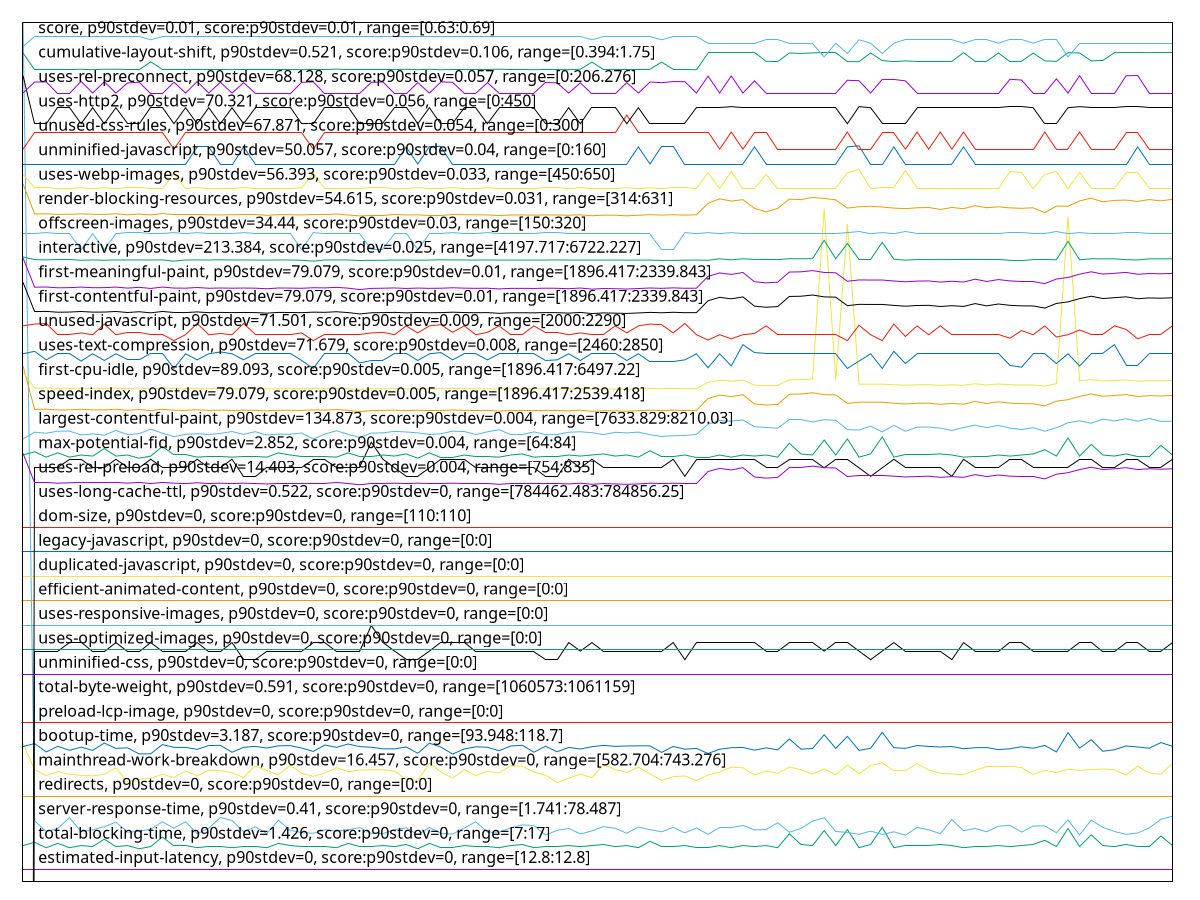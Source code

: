 reset

$estimatedInputLatencyP90Stdev0ScoreP90Stdev0Range128128 <<EOF
0 0.5000000000001847
1 0.5000000000001847
2 0.5000000000001847
3 0.5000000000001847
4 0.5000000000001847
5 0.5000000000001847
6 0.5000000000001847
7 0.5000000000001847
8 0.5000000000001847
9 0.5000000000001847
10 0.5000000000001847
11 0.5000000000001847
12 0.5000000000001847
13 0.5000000000001847
14 0.5000000000001847
15 0.5000000000001847
16 0.5000000000001847
17 0.5000000000001847
18 0.5000000000001847
19 0.5000000000001847
20 0.5000000000001847
21 0.5000000000001847
22 0.5000000000001847
23 0.5000000000001847
24 0.5000000000001847
25 0.5000000000001847
26 0.5000000000001847
27 0.5000000000001847
28 0.5000000000001847
29 0.5000000000001847
30 0.5000000000001847
31 0.5000000000001847
32 0.5000000000001847
33 0.5000000000001847
34 0.5000000000001847
35 0.5000000000001847
36 0.5000000000001847
37 0.5000000000001847
38 0.5000000000001847
39 0.5000000000001847
40 0.5000000000001847
41 0.5000000000001847
42 0.5000000000001847
43 0.5000000000001847
44 0.5000000000001847
45 0.5000000000001847
46 0.5000000000001847
47 0.5000000000001847
48 0.5000000000001847
49 0.5000000000001847
50 0.5000000000001847
51 0.5000000000001847
52 0.5000000000001847
53 0.5000000000001847
54 0.5000000000001847
55 0.5000000000001847
56 0.5000000000001847
57 0.5000000000001847
58 0.5000000000001847
59 0.5000000000001847
60 0.5000000000001847
61 0.5000000000001847
62 0.5000000000001847
63 0.5000000000001847
64 0.5000000000001847
65 0.5000000000001847
66 0.5000000000001847
67 0.5000000000001847
68 0.5000000000001847
69 0.5000000000001847
70 0.5000000000001847
71 0.5000000000001847
72 0.5000000000001847
73 0.5000000000001847
74 0.5000000000001847
75 0.5000000000001847
76 0.5000000000001847
77 0.5000000000001847
78 0.5000000000001847
79 0.5000000000001847
80 0.5000000000001847
81 0.5000000000001847
82 0.5000000000001847
83 0.5000000000001847
84 0.5000000000001847
85 0.5000000000001847
86 0.5000000000001847
87 0.5000000000001847
88 0.5000000000001847
89 0.5000000000001847
90 0.5000000000001847
91 0.5000000000001847
92 0.5000000000001847
93 0.5000000000001847
94 0.5000000000001847
95 0.5000000000001847
96 0.5000000000001847
97 0.5000000000001847
98 0.5000000000001847
99 0.5000000000001847
EOF

$totalBlockingTimeP90Stdev1426ScoreP90Stdev0Range717 <<EOF
0 1.472875
1 1.604125
2 1.385375
3 1.560375
4 1.385375
5 1.472875
6 1.429125
7 1.735375
8 1.429125
9 1.472875
10 1.341625
11 1.429125
12 1.822875
13 1.472875
14 1.472875
15 1.385375
16 1.429125
17 1.429125
18 1.385375
19 1.429125
20 1.429125
21 1.385375
22 1.560375
23 1.472875
24 1.429125
25 1.429125
26 1.429125
27 1.385375
28 1.560375
29 1.429125
30 1.429125
31 1.472875
32 1.429125
33 1.516625
34 1.341625
35 1.560375
36 1.385375
37 1.385375
38 1.472875
39 1.429125
40 1.429125
41 1.385375
42 1.472875
43 1.516625
44 1.385375
45 1.429125
46 1.429125
47 1.472875
48 1.429125
49 1.472875
50 1.516625
51 1.429125
52 1.472875
53 1.385375
54 1.647875
55 1.429125
56 1.429125
57 1.472875
58 1.385375
59 1.385375
60 1.472875
61 1.385375
62 1.472875
63 1.429125
64 1.472875
65 1.385375
66 1.954125
67 1.516625
68 1.472875
69 2.085375
70 1.472875
71 2.129125
72 1.385375
73 1.516625
74 2.2166249999999996
75 1.385375
76 1.472875
77 1.472875
78 1.472875
79 1.516625
80 1.472875
81 1.385375
82 1.429125
83 1.429125
84 1.472875
85 1.429125
86 1.472875
87 1.516625
88 1.691625
89 1.429125
90 2.172875
91 1.429125
92 1.910375
93 1.472875
94 1.429125
95 1.516625
96 1.429125
97 1.429125
98 1.866625
99 1.472875
EOF

$serverResponseTimeP90Stdev041ScoreP90Stdev0Range174178487 <<EOF
0 35.44782823235479
1 2.4857420362273572
2 2.0437058088694564
3 2.170938788257339
4 2.6151611492816986
5 2.0432685821361645
6 2.117597126795752
7 2.2426439725171763
8 2.4332748282323546
9 2.019658338538413
10 2.052887570268582
11 2.1455796377264207
12 2.4442054965646465
13 2.1823066833229223
14 2.4459544034978133
15 1.9615071830106179
16 2.1796833229231725
17 2.6212823235477822
18 2.5027938788257336
19 2.0358357276702055
20 2.24614178638351
21 1.96719113054341
22 2.510663960024984
23 2.0974846970643344
24 2.006104309806371
25 1.975498438475952
26 2.1228438475952527
27 2.058134291068082
28 2.1189088069956274
29 2.207665833853841
30 1.974186758276077
31 1.9623816364772013
32 2.125029981261711
33 2.201544659587757
34 1.9151611492816984
35 2.2168475952529665
36 1.9658794503435346
37 1.9448925671455337
38 2.1888650843222983
39 2.4472660836976887
40 2.0222816989381633
41 2.02665396627108
42 2.19192567145534
43 2.3182841973766393
44 2.293362273579013
45 1.9020443472829478
46 2.093112429731417
47 2.1753110555902557
48 1.9483903810118672
49 2.073874453466583
50 2.247453466583385
51 2.177497189256714
52 1.9794334790755774
53 2.231276077451592
54 2.126778888194878
55 2.0362729544034974
56 2.217284821986258
57 1.9916758276077449
58 2.1945490318550904
59 1.9309013116801996
60 2.216410368519675
61 2.2046052467207993
62 2.297297314178638
63 2.1140993129294188
64 2.126341661461586
65 2.4092273579013113
66 2.015723297938788
67 2.176622735790131
68 2.4713135540287317
69 2.6134122423485318
70 2.048078076202373
71 2.0130999375390375
72 1.9326502186133663
73 2.065129918800749
74 1.9313385384134913
75 2.0375846346033724
76 1.8924253591505305
77 2.2181592754528414
78 2.1167226733291686
79 1.9571349156777011
80 2.539083697688944
81 2.0782467207995
82 2.1731249219237974
83 2.037147407870081
84 2.263193628981886
85 2.3042929419113047
86 2.0244678326046217
87 2.2736870705808867
88 2.278933791380387
89 1.9991086820737034
90 2.523343535290443
91 1.9042304809494062
92 2.516347907557776
93 2.21772204871955
94 2.04982698313554
95 1.928715178013741
96 1.987303560274828
97 2.1958607120549654
98 2.5508888194878194
99 2.674186758276077
EOF

$redirectsP90Stdev0ScoreP90Stdev0Range00 <<EOF
0 3.5
1 3.5
2 3.5
3 3.5
4 3.5
5 3.5
6 3.5
7 3.5
8 3.5
9 3.5
10 3.5
11 3.5
12 3.5
13 3.5
14 3.5
15 3.5
16 3.5
17 3.5
18 3.5
19 3.5
20 3.5
21 3.5
22 3.5
23 3.5
24 3.5
25 3.5
26 3.5
27 3.5
28 3.5
29 3.5
30 3.5
31 3.5
32 3.5
33 3.5
34 3.5
35 3.5
36 3.5
37 3.5
38 3.5
39 3.5
40 3.5
41 3.5
42 3.5
43 3.5
44 3.5
45 3.5
46 3.5
47 3.5
48 3.5
49 3.5
50 3.5
51 3.5
52 3.5
53 3.5
54 3.5
55 3.5
56 3.5
57 3.5
58 3.5
59 3.5
60 3.5
61 3.5
62 3.5
63 3.5
64 3.5
65 3.5
66 3.5
67 3.5
68 3.5
69 3.5
70 3.5
71 3.5
72 3.5
73 3.5
74 3.5
75 3.5
76 3.5
77 3.5
78 3.5
79 3.5
80 3.5
81 3.5
82 3.5
83 3.5
84 3.5
85 3.5
86 3.5
87 3.5
88 3.5
89 3.5
90 3.5
91 3.5
92 3.5
93 3.5
94 3.5
95 3.5
96 3.5
97 3.5
98 3.5
99 3.5
EOF

$mainthreadWorkBreakdownP90Stdev16457ScoreP90Stdev0Range582704743276 <<EOF
0 5.657851202005248
1 4.583207246211687
2 4.339439444001365
3 4.499146633245981
4 4.384659906574
5 4.35084425202233
6 4.326678819642242
7 4.391837757776004
8 4.658774068588355
9 4.083190156089778
10 4.1804500398769475
11 4.2386305115643115
12 4.391399111313657
13 4.2598849265124725
14 4.529173977441039
15 4.322651247578898
16 4.560836276632111
17 4.5478363905662516
18 4.451174661045913
19 4.260044434316962
20 4.729994303292694
21 4.548235160077471
22 4.367791956249284
23 4.757230260909198
24 4.440647145949638
25 4.3056237894496965
26 4.447785120200525
27 4.663120656260677
28 4.496913523983133
29 4.566897573202689
30 4.576428164520905
31 4.576946564885493
32 4.522394895750256
33 4.193410048991677
34 4.138020963882874
35 4.844640537769164
36 4.477613079639966
37 4.238471003759821
38 4.576188902814174
39 4.342111199726557
40 4.516213968326307
41 4.44722684288481
42 4.737371539250311
43 4.719945311609886
44 4.485070069499828
45 4.356825794690666
46 4.0570707531047
47 4.227425088298962
48 4.407110630055826
49 4.250753104705475
50 4.78813489802894
51 4.5882317420530905
52 4.467484334054913
53 4.681184915119063
54 4.406392844935626
55 4.150382818730771
56 4.294577873988832
57 4.32396718696593
58 4.141968782043976
59 4.364322661501648
60 4.4839136379172775
61 4.684454825111083
62 4.658215791272642
63 4.3587797652956555
64 4.5258243135467655
65 4.430717785120195
66 4.692549846188904
67 4.575670502449581
68 4.398776347271276
69 4.619056625270591
70 4.364203030648282
71 4.7769693517147065
72 4.417079867836384
73 4.753760966161558
74 4.856962515665948
75 4.5495909764156295
76 4.543848695454026
77 4.83176028255668
78 4.571164406972772
79 4.4350244958413985
80 4.40982226273214
81 4.375966731229349
82 4.546799589837072
83 4.712528198701146
84 4.704831947134553
85 4.721779651361509
86 4.666270935399333
87 4.386494246325615
88 4.55537313432836
89 4.464254301014011
90 4.601550643727919
91 4.552182978238579
92 4.586118263643608
93 4.608728494929924
94 4.582170445482508
95 4.351681667995894
96 4.72473054574456
97 4.449699213854389
98 4.388886863392954
99 4.841968782043975
EOF

$bootupTimeP90Stdev3187ScoreP90Stdev0Range939481187 <<EOF
0 5.526755139802631
1 5.651385074013156
2 5.3078612253289466
3 5.53697306743421
4 5.374637541118419
5 5.504592310855262
6 5.373054481907894
7 5.671389185855263
8 5.4524952713815775
9 5.477104646381578
10 5.227413034539472
11 5.230291324013157
12 5.6096498766447365
13 5.496964843749998
14 5.492215666118421
15 5.414789679276316
16 5.568922080592104
17 5.57899609375
18 5.294765008223685
19 5.4963891858552625
20 5.535821751644736
21 5.468181949013157
22 5.558416324013156
23 5.567914679276315
24 5.466742804276315
25 5.328872738486842
26 5.592092310855264
27 5.495813527960525
28 5.633971422697368
29 5.525603824013157
30 5.500130962171052
31 5.436232935855262
32 5.433930304276315
33 5.512075863486842
34 5.251878495065789
35 5.66721566611842
36 5.507470600328946
37 5.221368626644736
38 5.429468955592106
39 5.519271587171052
40 5.4984039884868405
41 5.357511718749999
42 5.550213199013157
43 5.580579152960526
44 5.296779810855263
45 5.540858758223683
46 5.31548869243421
47 5.4925034950657885
48 5.42630283717105
49 5.52330119243421
50 5.575829975328947
51 5.5363974095394735
52 5.5520840871710515
53 5.557265008223683
54 5.556545435855262
55 5.289296258223683
56 5.532367804276316
57 5.4211219161184205
58 5.451775699013157
59 5.244970600328948
60 5.418099712171053
61 5.480846422697368
62 5.492503495065789
63 5.3801062911184205
64 5.474802014802631
65 5.392770764802631
66 5.841064350328947
67 5.424575863486842
68 5.44846566611842
69 6.015488692434211
70 5.45191961348684
71 5.944970600328947
72 5.3713275082236835
73 5.458251850328947
74 6.111911389802631
75 5.480126850328947
76 5.455949218749999
77 5.570217310855263
78 5.534814350328947
79 5.5110684621710515
80 5.52977734375
81 5.438103824013156
82 5.481134251644736
83 5.486603001644735
84 5.404140008223684
85 5.438679481907894
86 5.5198472450657885
87 5.45940316611842
88 5.57726912006579
89 5.306565995065789
90 6.099534745065789
91 5.463001027960527
92 5.810266652960526
93 5.333621916118421
94 5.400398231907893
95 5.552228001644736
96 5.510492804276316
97 5.460122738486842
98 5.692112870065788
99 5.538700041118421
EOF

$preloadLcpImageP90Stdev0ScoreP90Stdev0Range00 <<EOF
0 6.5
1 6.5
2 6.5
3 6.5
4 6.5
5 6.5
6 6.5
7 6.5
8 6.5
9 6.5
10 6.5
11 6.5
12 6.5
13 6.5
14 6.5
15 6.5
16 6.5
17 6.5
18 6.5
19 6.5
20 6.5
21 6.5
22 6.5
23 6.5
24 6.5
25 6.5
26 6.5
27 6.5
28 6.5
29 6.5
30 6.5
31 6.5
32 6.5
33 6.5
34 6.5
35 6.5
36 6.5
37 6.5
38 6.5
39 6.5
40 6.5
41 6.5
42 6.5
43 6.5
44 6.5
45 6.5
46 6.5
47 6.5
48 6.5
49 6.5
50 6.5
51 6.5
52 6.5
53 6.5
54 6.5
55 6.5
56 6.5
57 6.5
58 6.5
59 6.5
60 6.5
61 6.5
62 6.5
63 6.5
64 6.5
65 6.5
66 6.5
67 6.5
68 6.5
69 6.5
70 6.5
71 6.5
72 6.5
73 6.5
74 6.5
75 6.5
76 6.5
77 6.5
78 6.5
79 6.5
80 6.5
81 6.5
82 6.5
83 6.5
84 6.5
85 6.5
86 6.5
87 6.5
88 6.5
89 6.5
90 6.5
91 6.5
92 6.5
93 6.5
94 6.5
95 6.5
96 6.5
97 6.5
98 6.5
99 6.5
EOF

$totalByteWeightP90Stdev0591ScoreP90Stdev0Range10605731061159 <<EOF
0 -194.61099999997532
1 9.439000000013039
2 9.439000000013039
3 9.439000000013039
4 9.788999999989755
5 9.788999999989755
6 9.439000000013039
7 9.439000000013039
8 9.788999999989755
9 9.439000000013039
10 9.439000000013039
11 9.788999999989755
12 9.439000000013039
13 9.439000000013039
14 9.439000000013039
15 9.788999999989755
16 9.439000000013039
17 9.439000000013039
18 9.788999999989755
19 9.089000000036322
20 9.089000000036322
21 9.439000000013039
22 9.439000000013039
23 9.439000000013039
24 9.439000000013039
25 9.788999999989755
26 9.788999999989755
27 9.439000000013039
28 9.439000000013039
29 9.439000000013039
30 10.489000000001397
31 9.788999999989755
32 9.439000000013039
33 9.089000000036322
34 9.089000000036322
35 9.439000000013039
36 9.788999999989755
37 9.788999999989755
38 9.788999999989755
39 9.439000000013039
40 9.439000000013039
41 9.439000000013039
42 9.439000000013039
43 9.439000000013039
44 9.439000000013039
45 9.089000000036322
46 9.089000000036322
47 9.788999999989755
48 9.439000000013039
49 9.788999999989755
50 9.439000000013039
51 9.439000000013039
52 9.439000000013039
53 9.439000000013039
54 9.439000000013039
55 9.439000000013039
56 9.788999999989755
57 9.089000000036322
58 9.788999999989755
59 9.788999999989755
60 9.788999999989755
61 9.788999999989755
62 9.788999999989755
63 9.788999999989755
64 9.439000000013039
65 9.439000000013039
66 9.788999999989755
67 9.788999999989755
68 9.788999999989755
69 9.439000000013039
70 9.788999999989755
71 9.788999999989755
72 9.439000000013039
73 9.089000000036322
74 9.439000000013039
75 9.788999999989755
76 9.439000000013039
77 9.439000000013039
78 9.439000000013039
79 9.439000000013039
80 9.089000000036322
81 9.788999999989755
82 9.439000000013039
83 9.439000000013039
84 9.439000000013039
85 9.788999999989755
86 9.788999999989755
87 9.439000000013039
88 9.439000000013039
89 9.439000000013039
90 9.439000000013039
91 9.788999999989755
92 9.788999999989755
93 9.439000000013039
94 9.439000000013039
95 9.788999999989755
96 9.788999999989755
97 9.439000000013039
98 9.439000000013039
99 9.788999999989755
EOF

$unminifiedCssP90Stdev0ScoreP90Stdev0Range00 <<EOF
0 8.5
1 8.5
2 8.5
3 8.5
4 8.5
5 8.5
6 8.5
7 8.5
8 8.5
9 8.5
10 8.5
11 8.5
12 8.5
13 8.5
14 8.5
15 8.5
16 8.5
17 8.5
18 8.5
19 8.5
20 8.5
21 8.5
22 8.5
23 8.5
24 8.5
25 8.5
26 8.5
27 8.5
28 8.5
29 8.5
30 8.5
31 8.5
32 8.5
33 8.5
34 8.5
35 8.5
36 8.5
37 8.5
38 8.5
39 8.5
40 8.5
41 8.5
42 8.5
43 8.5
44 8.5
45 8.5
46 8.5
47 8.5
48 8.5
49 8.5
50 8.5
51 8.5
52 8.5
53 8.5
54 8.5
55 8.5
56 8.5
57 8.5
58 8.5
59 8.5
60 8.5
61 8.5
62 8.5
63 8.5
64 8.5
65 8.5
66 8.5
67 8.5
68 8.5
69 8.5
70 8.5
71 8.5
72 8.5
73 8.5
74 8.5
75 8.5
76 8.5
77 8.5
78 8.5
79 8.5
80 8.5
81 8.5
82 8.5
83 8.5
84 8.5
85 8.5
86 8.5
87 8.5
88 8.5
89 8.5
90 8.5
91 8.5
92 8.5
93 8.5
94 8.5
95 8.5
96 8.5
97 8.5
98 8.5
99 8.5
EOF

$usesOptimizedImagesP90Stdev0ScoreP90Stdev0Range00 <<EOF
0 9.5
1 9.5
2 9.5
3 9.5
4 9.5
5 9.5
6 9.5
7 9.5
8 9.5
9 9.5
10 9.5
11 9.5
12 9.5
13 9.5
14 9.5
15 9.5
16 9.5
17 9.5
18 9.5
19 9.5
20 9.5
21 9.5
22 9.5
23 9.5
24 9.5
25 9.5
26 9.5
27 9.5
28 9.5
29 9.5
30 9.5
31 9.5
32 9.5
33 9.5
34 9.5
35 9.5
36 9.5
37 9.5
38 9.5
39 9.5
40 9.5
41 9.5
42 9.5
43 9.5
44 9.5
45 9.5
46 9.5
47 9.5
48 9.5
49 9.5
50 9.5
51 9.5
52 9.5
53 9.5
54 9.5
55 9.5
56 9.5
57 9.5
58 9.5
59 9.5
60 9.5
61 9.5
62 9.5
63 9.5
64 9.5
65 9.5
66 9.5
67 9.5
68 9.5
69 9.5
70 9.5
71 9.5
72 9.5
73 9.5
74 9.5
75 9.5
76 9.5
77 9.5
78 9.5
79 9.5
80 9.5
81 9.5
82 9.5
83 9.5
84 9.5
85 9.5
86 9.5
87 9.5
88 9.5
89 9.5
90 9.5
91 9.5
92 9.5
93 9.5
94 9.5
95 9.5
96 9.5
97 9.5
98 9.5
99 9.5
EOF

$usesResponsiveImagesP90Stdev0ScoreP90Stdev0Range00 <<EOF
0 10.5
1 10.5
2 10.5
3 10.5
4 10.5
5 10.5
6 10.5
7 10.5
8 10.5
9 10.5
10 10.5
11 10.5
12 10.5
13 10.5
14 10.5
15 10.5
16 10.5
17 10.5
18 10.5
19 10.5
20 10.5
21 10.5
22 10.5
23 10.5
24 10.5
25 10.5
26 10.5
27 10.5
28 10.5
29 10.5
30 10.5
31 10.5
32 10.5
33 10.5
34 10.5
35 10.5
36 10.5
37 10.5
38 10.5
39 10.5
40 10.5
41 10.5
42 10.5
43 10.5
44 10.5
45 10.5
46 10.5
47 10.5
48 10.5
49 10.5
50 10.5
51 10.5
52 10.5
53 10.5
54 10.5
55 10.5
56 10.5
57 10.5
58 10.5
59 10.5
60 10.5
61 10.5
62 10.5
63 10.5
64 10.5
65 10.5
66 10.5
67 10.5
68 10.5
69 10.5
70 10.5
71 10.5
72 10.5
73 10.5
74 10.5
75 10.5
76 10.5
77 10.5
78 10.5
79 10.5
80 10.5
81 10.5
82 10.5
83 10.5
84 10.5
85 10.5
86 10.5
87 10.5
88 10.5
89 10.5
90 10.5
91 10.5
92 10.5
93 10.5
94 10.5
95 10.5
96 10.5
97 10.5
98 10.5
99 10.5
EOF

$efficientAnimatedContentP90Stdev0ScoreP90Stdev0Range00 <<EOF
0 11.5
1 11.5
2 11.5
3 11.5
4 11.5
5 11.5
6 11.5
7 11.5
8 11.5
9 11.5
10 11.5
11 11.5
12 11.5
13 11.5
14 11.5
15 11.5
16 11.5
17 11.5
18 11.5
19 11.5
20 11.5
21 11.5
22 11.5
23 11.5
24 11.5
25 11.5
26 11.5
27 11.5
28 11.5
29 11.5
30 11.5
31 11.5
32 11.5
33 11.5
34 11.5
35 11.5
36 11.5
37 11.5
38 11.5
39 11.5
40 11.5
41 11.5
42 11.5
43 11.5
44 11.5
45 11.5
46 11.5
47 11.5
48 11.5
49 11.5
50 11.5
51 11.5
52 11.5
53 11.5
54 11.5
55 11.5
56 11.5
57 11.5
58 11.5
59 11.5
60 11.5
61 11.5
62 11.5
63 11.5
64 11.5
65 11.5
66 11.5
67 11.5
68 11.5
69 11.5
70 11.5
71 11.5
72 11.5
73 11.5
74 11.5
75 11.5
76 11.5
77 11.5
78 11.5
79 11.5
80 11.5
81 11.5
82 11.5
83 11.5
84 11.5
85 11.5
86 11.5
87 11.5
88 11.5
89 11.5
90 11.5
91 11.5
92 11.5
93 11.5
94 11.5
95 11.5
96 11.5
97 11.5
98 11.5
99 11.5
EOF

$duplicatedJavascriptP90Stdev0ScoreP90Stdev0Range00 <<EOF
0 12.5
1 12.5
2 12.5
3 12.5
4 12.5
5 12.5
6 12.5
7 12.5
8 12.5
9 12.5
10 12.5
11 12.5
12 12.5
13 12.5
14 12.5
15 12.5
16 12.5
17 12.5
18 12.5
19 12.5
20 12.5
21 12.5
22 12.5
23 12.5
24 12.5
25 12.5
26 12.5
27 12.5
28 12.5
29 12.5
30 12.5
31 12.5
32 12.5
33 12.5
34 12.5
35 12.5
36 12.5
37 12.5
38 12.5
39 12.5
40 12.5
41 12.5
42 12.5
43 12.5
44 12.5
45 12.5
46 12.5
47 12.5
48 12.5
49 12.5
50 12.5
51 12.5
52 12.5
53 12.5
54 12.5
55 12.5
56 12.5
57 12.5
58 12.5
59 12.5
60 12.5
61 12.5
62 12.5
63 12.5
64 12.5
65 12.5
66 12.5
67 12.5
68 12.5
69 12.5
70 12.5
71 12.5
72 12.5
73 12.5
74 12.5
75 12.5
76 12.5
77 12.5
78 12.5
79 12.5
80 12.5
81 12.5
82 12.5
83 12.5
84 12.5
85 12.5
86 12.5
87 12.5
88 12.5
89 12.5
90 12.5
91 12.5
92 12.5
93 12.5
94 12.5
95 12.5
96 12.5
97 12.5
98 12.5
99 12.5
EOF

$legacyJavascriptP90Stdev0ScoreP90Stdev0Range00 <<EOF
0 13.5
1 13.5
2 13.5
3 13.5
4 13.5
5 13.5
6 13.5
7 13.5
8 13.5
9 13.5
10 13.5
11 13.5
12 13.5
13 13.5
14 13.5
15 13.5
16 13.5
17 13.5
18 13.5
19 13.5
20 13.5
21 13.5
22 13.5
23 13.5
24 13.5
25 13.5
26 13.5
27 13.5
28 13.5
29 13.5
30 13.5
31 13.5
32 13.5
33 13.5
34 13.5
35 13.5
36 13.5
37 13.5
38 13.5
39 13.5
40 13.5
41 13.5
42 13.5
43 13.5
44 13.5
45 13.5
46 13.5
47 13.5
48 13.5
49 13.5
50 13.5
51 13.5
52 13.5
53 13.5
54 13.5
55 13.5
56 13.5
57 13.5
58 13.5
59 13.5
60 13.5
61 13.5
62 13.5
63 13.5
64 13.5
65 13.5
66 13.5
67 13.5
68 13.5
69 13.5
70 13.5
71 13.5
72 13.5
73 13.5
74 13.5
75 13.5
76 13.5
77 13.5
78 13.5
79 13.5
80 13.5
81 13.5
82 13.5
83 13.5
84 13.5
85 13.5
86 13.5
87 13.5
88 13.5
89 13.5
90 13.5
91 13.5
92 13.5
93 13.5
94 13.5
95 13.5
96 13.5
97 13.5
98 13.5
99 13.5
EOF

$domSizeP90Stdev0ScoreP90Stdev0Range110110 <<EOF
0 14.5
1 14.5
2 14.5
3 14.5
4 14.5
5 14.5
6 14.5
7 14.5
8 14.5
9 14.5
10 14.5
11 14.5
12 14.5
13 14.5
14 14.5
15 14.5
16 14.5
17 14.5
18 14.5
19 14.5
20 14.5
21 14.5
22 14.5
23 14.5
24 14.5
25 14.5
26 14.5
27 14.5
28 14.5
29 14.5
30 14.5
31 14.5
32 14.5
33 14.5
34 14.5
35 14.5
36 14.5
37 14.5
38 14.5
39 14.5
40 14.5
41 14.5
42 14.5
43 14.5
44 14.5
45 14.5
46 14.5
47 14.5
48 14.5
49 14.5
50 14.5
51 14.5
52 14.5
53 14.5
54 14.5
55 14.5
56 14.5
57 14.5
58 14.5
59 14.5
60 14.5
61 14.5
62 14.5
63 14.5
64 14.5
65 14.5
66 14.5
67 14.5
68 14.5
69 14.5
70 14.5
71 14.5
72 14.5
73 14.5
74 14.5
75 14.5
76 14.5
77 14.5
78 14.5
79 14.5
80 14.5
81 14.5
82 14.5
83 14.5
84 14.5
85 14.5
86 14.5
87 14.5
88 14.5
89 14.5
90 14.5
91 14.5
92 14.5
93 14.5
94 14.5
95 14.5
96 14.5
97 14.5
98 14.5
99 14.5
EOF

$usesLongCacheTtlP90Stdev0522ScoreP90Stdev0Range78446248378485625 <<EOF
0 -138.02254716516472
1 16.948207547015045
2 16.948207547015045
3 16.948207547015045
4 17.29820754704997
5 17.29820754704997
6 16.948207547015045
7 16.948207547015045
8 17.29820754704997
9 16.948207547015045
10 16.948207547015045
11 17.29820754704997
12 16.948207547015045
13 16.948207547015045
14 16.948207547015045
15 17.29820754704997
16 16.948207547015045
17 16.948207547015045
18 17.29820754704997
19 16.598207547038328
20 16.598207547038328
21 16.948207547015045
22 16.948207547015045
23 16.948207547015045
24 16.948207547015045
25 17.29820754704997
26 17.29820754704997
27 16.948207547015045
28 16.948207547015045
29 16.948207547015045
30 17.998207547003403
31 17.29820754704997
32 16.948207547015045
33 16.598207547038328
34 16.598207547038328
35 16.948207547015045
36 17.29820754704997
37 17.29820754704997
38 17.29820754704997
39 16.948207547015045
40 16.948207547015045
41 16.948207547015045
42 16.948207547015045
43 16.948207547015045
44 16.948207547015045
45 16.598207547038328
46 16.598207547038328
47 17.29820754704997
48 16.948207547015045
49 17.29820754704997
50 16.948207547015045
51 16.948207547015045
52 16.948207547015045
53 16.948207547015045
54 16.948207547015045
55 16.948207547015045
56 17.29820754704997
57 16.598207547038328
58 17.29820754704997
59 17.29820754704997
60 17.29820754704997
61 17.29820754704997
62 17.29820754704997
63 17.29820754704997
64 16.948207547015045
65 16.948207547015045
66 17.29820754704997
67 17.29820754704997
68 17.29820754704997
69 16.948207547015045
70 17.29820754704997
71 17.29820754704997
72 16.948207547015045
73 16.598207547038328
74 16.948207547015045
75 17.29820754704997
76 16.948207547015045
77 16.948207547015045
78 16.948207547015045
79 16.948207547015045
80 16.598207547038328
81 17.29820754704997
82 16.948207547015045
83 16.948207547015045
84 16.948207547015045
85 17.29820754704997
86 17.29820754704997
87 16.948207547015045
88 16.948207547015045
89 16.948207547015045
90 16.948207547015045
91 17.29820754704997
92 17.29820754704997
93 16.948207547015045
94 16.948207547015045
95 17.29820754704997
96 17.29820754704997
97 16.948207547015045
98 16.948207547015045
99 17.29820754704997
EOF

$usesRelPreloadP90Stdev14403ScoreP90Stdev0004Range754835 <<EOF
0 17.543954545454547
1 16.350772727272727
2 16.350772727272727
3 16.318954545454545
4 16.334863636363636
5 16.350772727272727
6 16.334863636363636
7 16.334863636363636
8 16.350772727272727
9 16.318954545454545
10 16.350772727272727
11 16.303045454545455
12 16.350772727272727
13 16.318954545454545
14 16.303045454545455
15 16.334863636363636
16 16.303045454545455
17 16.318954545454545
18 16.303045454545455
19 16.318954545454545
20 16.303045454545455
21 16.287136363636364
22 16.318954545454545
23 16.318954545454545
24 16.303045454545455
25 16.318954545454545
26 16.318954545454545
27 16.350772727272727
28 16.303045454545455
29 16.255318181818183
30 16.303045454545455
31 16.303045454545455
32 16.318954545454545
33 16.303045454545455
34 16.318954545454545
35 16.303045454545455
36 16.303045454545455
37 16.318954545454545
38 16.303045454545455
39 16.303045454545455
40 16.303045454545455
41 16.271227272727273
42 16.303045454545455
43 16.303045454545455
44 16.303045454545455
45 16.303045454545455
46 16.303045454545455
47 16.287136363636364
48 16.318954545454545
49 16.271227272727273
50 16.303045454545455
51 16.287136363636364
52 16.271227272727273
53 16.287136363636364
54 16.318954545454545
55 16.303045454545455
56 16.318954545454545
57 16.303045454545455
58 16.303045454545455
59 16.796227272727272
60 16.9235
61 16.859863636363634
62 16.955318181818182
63 16.573500000000003
64 16.525772727272727
65 16.557590909090912
66 16.971227272727273
67 16.971227272727273
68 17.018954545454548
69 16.955318181818182
70 16.93940909090909
71 16.589409090909093
72 16.637136363636365
73 16.637136363636365
74 16.637136363636365
75 16.605318181818184
76 16.573500000000003
77 16.589409090909093
78 16.605318181818184
79 16.557590909090912
80 16.589409090909093
81 16.557590909090912
82 16.668954545454547
83 16.589409090909093
84 16.653045454545456
85 16.605318181818184
86 16.573500000000003
87 16.573500000000003
88 16.493954545454546
89 16.684863636363637
90 16.7485
91 16.87577272727273
92 16.971227272727273
93 16.87577272727273
94 16.90759090909091
95 16.955318181818182
96 16.87577272727273
97 16.90759090909091
98 16.89168181818182
99 16.90759090909091
EOF

$maxPotentialFidP90Stdev2852ScoreP90Stdev0004Range6484 <<EOF
0 17.472875
1 17.604125
2 17.385375
3 17.560375
4 17.385375
5 17.472875
6 17.429125
7 17.735374999999998
8 17.429125
9 17.472875
10 17.341625
11 17.429125
12 17.822875
13 17.472875
14 17.472875
15 17.385375
16 17.429125
17 17.429125
18 17.385375
19 17.429125
20 17.429125
21 17.385375
22 17.560375
23 17.472875
24 17.429125
25 17.429125
26 17.429125
27 17.385375
28 17.560375
29 17.429125
30 17.429125
31 17.472875
32 17.429125
33 17.516624999999998
34 17.341625
35 17.560375
36 17.385375
37 17.385375
38 17.472875
39 17.429125
40 17.429125
41 17.385375
42 17.472875
43 17.516624999999998
44 17.385375
45 17.429125
46 17.429125
47 17.472875
48 17.429125
49 17.472875
50 17.516624999999998
51 17.429125
52 17.472875
53 17.385375
54 17.647875
55 17.429125
56 17.429125
57 17.472875
58 17.385375
59 17.385375
60 17.472875
61 17.385375
62 17.472875
63 17.429125
64 17.472875
65 17.385375
66 17.954124999999998
67 17.516624999999998
68 17.472875
69 18.085375
70 17.472875
71 18.129125
72 17.385375
73 17.516624999999998
74 18.216625
75 17.385375
76 17.472875
77 17.472875
78 17.472875
79 17.516624999999998
80 17.472875
81 17.385375
82 17.429125
83 17.429125
84 17.472875
85 17.429125
86 17.472875
87 17.516624999999998
88 17.691625
89 17.429125
90 18.172874999999998
91 17.429125
92 17.910375
93 17.472875
94 17.429125
95 17.516624999999998
96 17.429125
97 17.429125
98 17.866625
99 17.472875
EOF

$largestContentfulPaintP90Stdev134873ScoreP90Stdev0004Range7633829821003 <<EOF
0 18.127396412033704
1 18.40734782298532
2 18.36380658803564
3 18.449069458113705
4 18.45444793481377
5 18.294524726262964
6 18.335888972685552
7 18.28422847553377
8 18.478662282683196
9 18.31379340313607
10 18.343614602090604
11 18.532824793657106
12 18.36620990077696
13 18.226019732789524
14 18.319194944257845
15 18.34136600402565
16 18.314027708372407
17 18.35773661800684
18 18.432435543623185
19 18.318324280643697
20 18.427342992531827
21 18.292633004361107
22 18.32668780605467
23 18.320098923147775
24 18.373069699113373
25 18.125408332103405
26 18.330260814468012
27 18.46626746246069
28 18.320382505704124
29 18.191973717542318
30 18.368838292985938
31 18.381257934919418
32 18.43994758916125
33 18.416634803909005
34 18.381618911424148
35 18.31228777233146
36 18.344779538437514
37 18.44858261576483
38 18.43492181506225
39 18.311723316373048
40 18.422261351278046
41 18.509173144456813
42 18.309400546056715
43 18.310810990359073
44 18.421238608921442
45 18.306043757444293
46 18.311889673090846
47 18.405880925765096
48 18.42404207107419
49 18.38907926336944
50 18.304726742354926
51 18.40431225220783
52 18.377429240916932
53 18.410719768217728
54 18.304890536359203
55 18.23521035568476
56 18.261926278054
57 18.27052235141204
58 18.315026214781124
59 18.734927777293706
60 18.884899603135043
61 18.860089973524552
62 18.906668829422543
63 18.629982461939257
64 18.601035514397793
65 18.567735980989475
66 18.92601973278952
67 18.925123442040153
68 18.827813695015543
69 18.916524146985115
70 18.896152917534287
71 18.511891158418685
72 18.497752301813595
73 18.65712306254935
74 18.419245403564094
75 18.686734851198914
76 18.44726611321817
77 18.613763487378215
78 18.62044382254767
79 18.572402901974954
80 18.478577786357345
81 18.598125736244057
82 18.695644454251326
83 18.59704668741035
84 18.68494197681863
85 18.57714150571867
86 18.516293168046325
87 18.596017135557815
88 18.448657300558914
89 18.587519031076717
90 18.792411638213046
91 18.87303021240502
92 18.774060412780976
93 18.94577195709411
94 18.8689725582544
95 18.957740341786486
96 18.856171218446853
97 18.96920284682954
98 18.85001126056322
99 18.85884346966725
EOF

$speedIndexP90Stdev79079ScoreP90Stdev0005Range18964172539418 <<EOF
0 21.12119236863368
1 19.342259232729162
2 19.350070137960152
3 19.31662438708093
4 19.32327772694644
5 19.346056058792538
6 19.320908939072954
7 19.322964532538446
8 19.34701153502884
9 19.304295346319
10 19.336356947051538
11 19.29082463320391
12 19.34731350226299
13 19.306252082331692
14 19.301989401457547
15 19.32883474057652
16 19.29872841778215
17 19.308866409955208
18 19.30118629400912
19 19.306781363384307
20 19.30203241465604
21 19.27829977303326
22 19.309113553587213
23 19.304890532340153
24 19.297575080832793
25 19.319387875728367
26 19.31249716133017
27 19.33568798245942
28 19.301985027233975
29 19.24610650817111
30 19.292843628998828
31 19.299932787339888
32 19.310507472833212
33 19.290045438177696
34 19.306252082331692
35 19.294796719825204
36 19.299948826159664
37 19.318008537227616
38 19.30261739415551
39 19.295446437833593
40 19.300943232985784
41 19.270977322768182
42 19.29408211750045
43 19.29442301532442
44 19.291391240964373
45 19.30095927180556
46 19.29712599387906
47 19.27897923576196
48 19.30767953729177
49 19.26158236537312
50 19.287791254961885
51 19.27850784026799
52 19.266973012699886
53 19.286678452484324
54 19.30960419566491
55 19.294848481470847
56 19.314232124207592
57 19.297799624309658
58 19.300227318393958
59 19.785508056063023
60 19.92702789462501
61 19.86451528228037
62 19.944698737217117
63 19.564990322960647
64 19.519183453679943
65 19.5482056980649
66 19.962869699371332
67 19.97097732276818
68 20.02163156080759
69 19.94523399637528
70 19.932322163225667
71 19.584108596133827
72 19.63846415635522
73 19.63511189721455
74 19.635737556993274
75 19.59597732276818
76 19.5632741692446
77 19.59149418102584
78 19.598956023215518
79 19.550384353020313
80 19.58521235854933
81 19.5530116575071
82 19.66982792262004
83 19.57655562428633
84 19.65365175222362
85 19.598960543246548
86 19.57624957444351
87 19.57377842973836
88 19.486961464749648
89 19.67636388748628
90 19.74035877839314
91 19.874379156442703
92 19.972675250552665
93 19.877289910617172
94 19.9112471540398
95 19.947740718098842
96 19.869038229457242
97 19.90192976620947
98 19.890436639572783
99 19.9090838088669
EOF

$firstCpuIdleP90Stdev89093ScoreP90Stdev0005Range1896417649722 <<EOF
0 20.872505924845722
1 20.211850135687175
2 20.21616138243181
3 20.197700924861817
4 20.201373250794326
5 20.213945802389254
6 20.200065792989335
7 20.20120038243503
8 20.214473179651108
9 20.19089588302896
10 20.208592355806218
11 20.183460692567948
12 20.2146398511465
13 20.1919759078808
14 20.189623111566085
15 20.204440456990547
16 20.187823204277606
17 20.19341889190416
18 20.18917983460007
19 20.19226804575056
20 20.189646852797924
21 20.176547567771156
22 20.1935553033888
23 20.191224397294626
24 20.187186617349287
25 20.19922623864847
26 20.195422893307708
27 20.208223119292043
28 20.189620697203523
29 20.158778422680843
30 20.18457508184689
31 20.188487958769127
32 20.194324680257917
33 20.18303061411726
34 20.1919759078808
35 20.18565309472993
36 20.188496811431843
37 20.198464909654554
38 20.189969733550946
39 20.18601170804884
40 20.189045676520482
41 20.172505924845723
42 20.185258668366377
43 20.18544682768855
44 20.18377343299822
45 20.189054529183203
46 20.186938742793128
47 20.176922598755475
48 20.192763794862877
49 20.16732035693936
50 20.18178641261134
51 20.17666241095026
52 20.17029573687955
53 20.18117219877608
54 20.193826114389278
55 20.18568166468689
56 20.196380509977754
57 20.187310554627366
58 20.188650525848164
59 20.45650232261678
60 20.53461451643537
61 20.500110539175445
62 20.544367977826493
63 20.33478706287966
64 20.30950385815137
65 20.32552275134319
66 20.554397481336977
67 20.55887250234193
68 20.586831223180454
69 27.564115451598454
70 20.537536699920487
71 26.9461777035227
72 20.375341110799926
73 20.373490823812695
74 20.37383615813753
75 20.351890407254675
76 20.333839827968617
77 20.349415927066936
78 20.35353450767928
79 20.326725264855572
80 20.345948660994523
81 20.32817541148786
82 20.39265241227011
83 20.341170557009537
84 20.38372393856574
85 20.353537002520593
86 20.34100163210909
87 20.339637678220196
88 20.29171885874691
89 20.39625995280726
90 27.240971372098326
91 20.50555492674824
92 20.559809677408968
93 20.507161524074412
94 20.525904301106422
95 20.546047006029465
96 20.502606990062482
97 20.52076154789612
98 20.514417890748483
99 20.524710237862998
EOF

$usesTextCompressionP90Stdev71679ScoreP90Stdev0008Range24602850 <<EOF
0 21.62
1 21.72
2 21.37
3 21.62
4 21.62
5 21.32
6 21.62
7 21.345
8 21.62
9 21.37
10 21.37
11 21.62
12 21.62
13 21.02
14 21.62
15 21.37
16 21.62
17 21.695
18 21.62
19 21.37
20 21.62
21 21.62
22 21.62
23 21.62
24 21.345
25 21.02
26 21.62
27 21.62
28 21.62
29 21.245
30 21.345
31 21.345
32 21.62
33 21.62
34 21.345
35 21.62
36 21.67
37 21.37
38 21.62
39 21.62
40 21.37
41 21.62
42 21.62
43 21.62
44 21.62
45 21.345
46 21.37
47 21.62
48 21.345
49 21.62
50 21.62
51 21.62
52 21.345
53 21.62
54 21.32
55 21.32
56 21.32
57 21.37
58 21.62
59 21.045
60 21.62
61 21.12
62 21.995
63 21.67
64 21.62
65 21.62
66 21.62
67 21.62
68 21.62
69 21.62
70 21.62
71 21.02
72 21.32
73 21.62
74 21.02
75 21.72
76 21.22
77 21.62
78 21.62
79 21.62
80 21.62
81 21.62
82 21.62
83 21.62
84 21.62
85 21.145
86 21.07
87 21.62
88 21.62
89 21.22
90 21.62
91 21.12
92 21.62
93 21.62
94 21.995
95 21.12
96 21.12
97 21.62
98 21.62
99 21.62
EOF

$unusedJavascriptP90Stdev71501ScoreP90Stdev0009Range20002290 <<EOF
0 22.763344827586206
1 22.835758620689653
2 22.859896551724137
3 22.401275862068964
4 22.401275862068964
5 22.473689655172414
6 22.401275862068964
7 22.835758620689653
8 22.401275862068964
9 22.497827586206895
10 22.497827586206895
11 22.401275862068964
12 22.401275862068964
13 22.159896551724138
14 22.401275862068964
15 22.859896551724137
16 22.401275862068964
17 22.44955172413793
18 22.401275862068964
19 22.859896551724137
20 22.401275862068964
21 22.401275862068964
22 22.401275862068964
23 22.401275862068964
24 22.473689655172414
25 22.159896551724138
26 22.401275862068964
27 22.401275862068964
28 22.401275862068964
29 22.401275862068964
30 22.473689655172414
31 22.497827586206895
32 22.401275862068964
33 22.763344827586206
34 22.473689655172414
35 22.763344827586206
36 22.81162068965517
37 22.497827586206895
38 22.763344827586206
39 22.401275862068964
40 22.497827586206895
41 22.763344827586206
42 22.401275862068964
43 22.401275862068964
44 22.763344827586206
45 22.497827586206895
46 22.497827586206895
47 22.401275862068964
48 22.473689655172414
49 22.401275862068964
50 22.401275862068964
51 22.763344827586206
52 22.473689655172414
53 22.763344827586206
54 22.835758620689653
55 22.81162068965517
56 22.473689655172414
57 22.859896551724137
58 22.401275862068964
59 22.18403448275862
60 22.401275862068964
61 22.232310344827585
62 22.401275862068964
63 22.44955172413793
64 22.763344827586206
65 22.401275862068964
66 22.401275862068964
67 22.401275862068964
68 22.401275862068964
69 22.401275862068964
70 22.401275862068964
71 22.159896551724138
72 22.78748275862069
73 22.401275862068964
74 22.159896551724138
75 22.835758620689653
76 22.328862068965517
77 22.763344827586206
78 22.401275862068964
79 22.763344827586206
80 22.401275862068964
81 22.401275862068964
82 22.401275862068964
83 22.401275862068964
84 22.401275862068964
85 22.25644827586207
86 22.570241379310346
87 22.401275862068964
88 22.763344827586206
89 22.304724137931032
90 22.401275862068964
91 22.594379310344827
92 22.401275862068964
93 22.401275862068964
94 22.763344827586206
95 22.61851724137931
96 22.232310344827585
97 22.401275862068964
98 22.401275862068964
99 22.763344827586206
EOF

$firstContentfulPaintP90Stdev79079ScoreP90Stdev001Range18964172339843 <<EOF
0 24.545022856776253
1 23.348079126788328
2 23.355890032019317
3 23.322444281140097
4 23.329097621005605
5 23.351875952851703
6 23.32672883313212
7 23.32878442659761
8 23.352831429088006
9 23.310115240378167
10 23.342176841110703
11 23.296644527263076
12 23.353133396322153
13 23.312071976390857
14 23.307809295516712
15 23.334654634635687
16 23.304548311841316
17 23.314686304014373
18 23.307006188068286
19 23.312601257443472
20 23.307852308715205
21 23.284119667092426
22 23.31493344764638
23 23.310710426399318
24 23.303394974891958
25 23.325207769787532
26 23.318317055389336
27 23.341507876518584
28 23.30780492129314
29 23.251926402230275
30 23.298663523057993
31 23.305752681399053
32 23.316327366892377
33 23.29586533223686
34 23.312071976390857
35 23.30061661388437
36 23.30576872021883
37 23.32382843128678
38 23.308437288214677
39 23.30126633189276
40 23.30676312704495
41 23.276797216827347
42 23.299902011559617
43 23.300242909383584
44 23.297211135023538
45 23.306779165864725
46 23.302945887938225
47 23.284799129821124
48 23.313499431350934
49 23.267402259432284
50 23.29361114902105
51 23.284327734327157
52 23.27279290675905
53 23.29249834654349
54 23.315424089724075
55 23.300668375530012
56 23.320052018266757
57 23.303619518368823
58 23.306047212453123
59 23.791327950122188
60 23.932847788684175
61 23.870335176339534
62 23.95051863127628
63 23.57081021701981
64 23.52500334773911
65 23.554025592124066
66 23.968689593430497
67 23.976797216827347
68 24.027451454866757
69 23.951053890434444
70 23.938142057284832
71 23.589928490192992
72 23.644284050414385
73 23.640931791273715
74 23.64155745105244
75 23.601797216827347
76 23.569094063303766
77 23.597314075085006
78 23.604775917274683
79 23.556204247079478
80 23.591032252608496
81 23.558831551566264
82 23.675647816679206
83 23.582375518345494
84 23.659471646282785
85 23.604780437305713
86 23.582069468502674
87 23.579598323797526
88 23.492781358808813
89 23.682183781545444
90 23.746178672452306
91 23.88019905050187
92 23.97849514461183
93 23.883109804676337
94 23.917067048098964
95 23.953560612158007
96 23.874858123516407
97 23.907749660268635
98 23.89625653363195
99 23.914903702926065
EOF

$firstMeaningfulPaintP90Stdev79079ScoreP90Stdev001Range18964172339843 <<EOF
0 25.545022856776253
1 24.348079126788328
2 24.355890032019317
3 24.322444281140097
4 24.329097621005605
5 24.351875952851703
6 24.32672883313212
7 24.32878442659761
8 24.352831429088006
9 24.310115240378167
10 24.342176841110703
11 24.296644527263076
12 24.353133396322153
13 24.312071976390857
14 24.307809295516712
15 24.334654634635687
16 24.304548311841316
17 24.314686304014373
18 24.307006188068286
19 24.312601257443472
20 24.307852308715205
21 24.284119667092426
22 24.31493344764638
23 24.310710426399318
24 24.303394974891958
25 24.325207769787532
26 24.318317055389336
27 24.341507876518584
28 24.30780492129314
29 24.251926402230275
30 24.298663523057993
31 24.305752681399053
32 24.316327366892377
33 24.29586533223686
34 24.312071976390857
35 24.30061661388437
36 24.30576872021883
37 24.32382843128678
38 24.308437288214677
39 24.30126633189276
40 24.30676312704495
41 24.276797216827347
42 24.299902011559617
43 24.300242909383584
44 24.297211135023538
45 24.306779165864725
46 24.302945887938225
47 24.284799129821124
48 24.313499431350934
49 24.267402259432284
50 24.29361114902105
51 24.284327734327157
52 24.27279290675905
53 24.29249834654349
54 24.315424089724075
55 24.300668375530012
56 24.320052018266757
57 24.303619518368823
58 24.306047212453123
59 24.791327950122188
60 24.932847788684175
61 24.870335176339534
62 24.95051863127628
63 24.57081021701981
64 24.52500334773911
65 24.554025592124066
66 24.968689593430497
67 24.976797216827347
68 25.027451454866757
69 24.951053890434444
70 24.938142057284832
71 24.589928490192992
72 24.644284050414385
73 24.640931791273715
74 24.64155745105244
75 24.601797216827347
76 24.569094063303766
77 24.597314075085006
78 24.604775917274683
79 24.556204247079478
80 24.591032252608496
81 24.558831551566264
82 24.675647816679206
83 24.582375518345494
84 24.659471646282785
85 24.604780437305713
86 24.582069468502674
87 24.579598323797526
88 24.492781358808813
89 24.682183781545444
90 24.746178672452306
91 24.88019905050187
92 24.97849514461183
93 24.883109804676337
94 24.917067048098964
95 24.953560612158007
96 24.874858123516407
97 24.907749660268635
98 24.89625653363195
99 24.914903702926065
EOF

$interactiveP90Stdev213384ScoreP90Stdev0025Range41977176722227 <<EOF
0 25.588498467182575
1 25.477391654094305
2 25.466461032026363
3 25.462725355760572
4 25.462676923281336
5 25.45006704366436
6 25.462719707559433
7 25.45195868372272
8 25.464365211187882
9 25.462295399131897
10 25.463753784959113
11 25.461143487404243
12 25.465557877899805
13 25.41555805667093
14 25.461811750770828
15 25.464786019083576
16 25.460993928449515
17 25.470511333388572
18 25.461421991070623
19 25.462846690620385
20 25.461256333051566
21 25.459494973656625
22 25.462262321642587
23 25.461553810615186
24 25.45008023407421
25 25.41621994467275
26 25.462482872059546
27 25.463446177837163
28 25.46169829633536
29 25.441588823181107
30 25.449959998415217
31 25.45152475306031
32 25.461713110180266
33 25.46093081741163
34 25.450660273891852
35 25.46122929271138
36 25.468867943607854
37 25.464432752850612
38 25.46179991322353
39 25.4611729798078
40 25.462383504305365
41 25.459014589076453
42 25.460823670697792
43 25.461078719109736
44 25.46051624959444
45 25.46078272969492
46 25.463061795765586
47 25.460177864849513
48 25.459987753839894
49 25.459082029274494
50 25.460632933989245
51 25.45986403455984
52 25.45682459209382
53 25.460003869815
54 25.458633707536723
55 25.44454567338854
56 25.447432343851276
57 25.45334435318796
58 25.46119969884313
59 25.450242408472203
60 25.510983281904423
61 25.46726260308631
62 25.51319893254313
63 25.48836945724362
64 25.484399482095224
65 25.47650930022943
66 25.51463661957336
67 25.512664788587443
68 25.516562774537483
69 26.269386747068577
70 25.512840711451087
71 26.141588823181106
72 25.48390602548068
73 25.482465598903794
74 26.187799225679456
75 25.496277277054894
76 25.45535233942548
77 25.479623099403266
78 25.480093726462304
79 25.477190415790222
80 25.479215786311492
81 25.482730134264358
82 25.48552601073931
83 25.47848437808546
84 25.485775038912916
85 25.447117634200943
86 25.436140845698535
87 25.47867156352982
88 25.483206595543137
89 25.46965158923904
90 26.226849095816732
91 25.46840069870519
92 25.511619617714864
93 25.50829245520636
94 25.51019097795293
95 25.475521152513267
96 25.464988102926746
97 25.50951365040727
98 25.5092758679036
99 25.508165032465076
EOF

$offscreenImagesP90Stdev3444ScoreP90Stdev003Range150320 <<EOF
0 26.5406875
1 26.5406875
2 26.5844375
3 26.5406875
4 26.5406875
5 25.8844375
6 26.5406875
7 25.8844375
8 26.5406875
9 26.5844375
10 26.5844375
11 26.5406875
12 26.5406875
13 26.5844375
14 26.5406875
15 26.5844375
16 26.5406875
17 26.5406875
18 26.5406875
19 26.5844375
20 26.5406875
21 26.5406875
22 26.5406875
23 26.5406875
24 25.8844375
25 26.5844375
26 26.5406875
27 26.5406875
28 26.5406875
29 26.5406875
30 25.8844375
31 25.8844375
32 26.5406875
33 26.5406875
34 25.8844375
35 26.5406875
36 26.5406875
37 26.5844375
38 26.5406875
39 26.5406875
40 26.5844375
41 26.5406875
42 26.5406875
43 26.5406875
44 26.5406875
45 26.5844375
46 26.5844375
47 26.5406875
48 26.5406875
49 26.5406875
50 26.5406875
51 26.5406875
52 26.5406875
53 26.5406875
54 26.5406875
55 25.8844375
56 25.8844375
57 26.5844375
58 26.5406875
59 26.5844375
60 26.5406875
61 26.5844375
62 26.5406875
63 26.5406875
64 26.5406875
65 26.5406875
66 26.5406875
67 26.5406875
68 26.5406875
69 26.5406875
70 26.5406875
71 26.5844375
72 26.6281875
73 26.5406875
74 26.5844375
75 26.5406875
76 26.6281875
77 26.5406875
78 26.5406875
79 26.5406875
80 26.5406875
81 26.5406875
82 26.5406875
83 26.5406875
84 26.5406875
85 26.5844375
86 26.5844375
87 26.5406875
88 26.5406875
89 26.6281875
90 26.5406875
91 26.5844375
92 26.5406875
93 26.5406875
94 26.5406875
95 26.5844375
96 26.5844375
97 26.5406875
98 26.5406875
99 26.5406875
EOF

$renderBlockingResourcesP90Stdev54615ScoreP90Stdev0031Range314631 <<EOF
0 28.587875
1 27.346208333333333
2 27.354541666666666
3 27.329541666666668
4 27.333708333333334
5 27.350375
6 27.333708333333334
7 27.329541666666668
8 27.354541666666666
9 27.312875000000002
10 27.342041666666667
11 27.308708333333335
12 27.362875
13 27.312875000000002
14 27.312875000000002
15 27.325375
16 27.312875000000002
17 27.308708333333335
18 27.317041666666668
19 27.312875000000002
20 27.312875000000002
21 27.292041666666666
22 27.321208333333335
23 27.317041666666668
24 27.308708333333335
25 27.325375
26 27.321208333333335
27 27.346208333333333
28 27.304541666666665
29 27.267041666666668
30 27.300375
31 27.300375
32 27.325375
33 27.308708333333335
34 27.312875000000002
35 27.300375
36 27.300375
37 27.325375
38 27.317041666666668
39 27.312875000000002
40 27.308708333333335
41 27.283708333333333
42 27.304541666666665
43 27.308708333333335
44 27.300375
45 27.308708333333335
46 27.304541666666665
47 27.296208333333333
48 27.312875000000002
49 27.275375
50 27.300375
51 27.296208333333333
52 27.271208333333334
53 27.296208333333333
54 27.317041666666668
55 27.304541666666665
56 27.317041666666668
57 27.300375
58 27.317041666666668
59 27.783708333333333
60 27.967041666666667
61 27.875375000000002
62 27.933708333333335
63 27.579541666666668
64 27.433708333333335
65 27.575375
66 27.958708333333334
67 27.933708333333335
68 28.029541666666667
69 27.983708333333333
70 27.925375
71 27.587875
72 27.642041666666668
73 27.662875
74 27.633708333333335
75 27.587875
76 27.567041666666668
77 27.600375
78 27.612875
79 27.533708333333333
80 27.612875
81 27.562875000000002
82 27.687875000000002
83 27.604541666666666
84 27.642041666666668
85 27.596208333333333
86 27.579541666666668
87 27.600375
88 27.400375
89 27.671208333333333
90 27.662875
91 27.883708333333335
92 27.996208333333335
93 27.842041666666667
94 27.904541666666667
95 27.917041666666666
96 27.862875
97 27.937875000000002
98 27.883708333333335
99 27.950375
EOF

$usesWebpImagesP90Stdev56393ScoreP90Stdev0033Range450650 <<EOF
0 28.96861111111111
1 28.424166666666665
2 28.424166666666665
3 28.385277777777777
4 28.385277777777777
5 28.424166666666665
6 28.385277777777777
7 28.424166666666665
8 28.385277777777777
9 28.424166666666665
10 28.424166666666665
11 28.385277777777777
12 28.385277777777777
13 29.0075
14 28.385277777777777
15 28.424166666666665
16 28.385277777777777
17 28.385277777777777
18 28.385277777777777
19 28.424166666666665
20 28.385277777777777
21 28.385277777777777
22 28.385277777777777
23 28.385277777777777
24 28.424166666666665
25 29.0075
26 28.385277777777777
27 28.385277777777777
28 28.385277777777777
29 28.385277777777777
30 28.424166666666665
31 28.424166666666665
32 28.385277777777777
33 28.385277777777777
34 28.424166666666665
35 28.385277777777777
36 28.385277777777777
37 28.424166666666665
38 28.385277777777777
39 28.385277777777777
40 28.424166666666665
41 28.385277777777777
42 28.385277777777777
43 28.385277777777777
44 28.385277777777777
45 28.424166666666665
46 28.424166666666665
47 28.385277777777777
48 28.424166666666665
49 28.385277777777777
50 28.385277777777777
51 28.385277777777777
52 28.424166666666665
53 28.385277777777777
54 28.424166666666665
55 28.385277777777777
56 28.424166666666665
57 28.424166666666665
58 28.385277777777777
59 29.046388888888888
60 28.385277777777777
61 29.085277777777776
62 28.385277777777777
63 28.385277777777777
64 28.96861111111111
65 28.385277777777777
66 28.385277777777777
67 28.385277777777777
68 28.385277777777777
69 28.385277777777777
70 28.385277777777777
71 29.046388888888888
72 29.163055555555555
73 28.385277777777777
74 28.424166666666665
75 28.424166666666665
76 29.124166666666667
77 28.385277777777777
78 28.385277777777777
79 28.385277777777777
80 28.385277777777777
81 28.385277777777777
82 28.385277777777777
83 28.385277777777777
84 28.385277777777777
85 29.085277777777776
86 29.046388888888888
87 28.385277777777777
88 28.96861111111111
89 29.085277777777776
90 28.385277777777777
91 29.046388888888888
92 28.385277777777777
93 28.385277777777777
94 28.385277777777777
95 29.046388888888888
96 29.046388888888888
97 28.385277777777777
98 28.385277777777777
99 28.385277777777777
EOF

$unminifiedJavascriptP90Stdev50057ScoreP90Stdev004Range0160 <<EOF
0 29.39453333333333
1 29.39453333333333
2 29.39453333333333
3 29.39453333333333
4 29.39453333333333
5 29.39453333333333
6 29.39453333333333
7 29.39453333333333
8 29.39453333333333
9 29.39453333333333
10 29.39453333333333
11 29.39453333333333
12 29.39453333333333
13 29.39453333333333
14 29.39453333333333
15 30.09453333333333
16 30.09453333333333
17 29.39453333333333
18 29.39453333333333
19 30.09453333333333
20 29.39453333333333
21 29.39453333333333
22 29.39453333333333
23 29.39453333333333
24 29.39453333333333
25 29.39453333333333
26 29.39453333333333
27 29.39453333333333
28 29.39453333333333
29 29.39453333333333
30 29.39453333333333
31 29.39453333333333
32 29.39453333333333
33 30.09453333333333
34 29.39453333333333
35 30.09453333333333
36 30.09453333333333
37 29.39453333333333
38 29.39453333333333
39 29.39453333333333
40 29.39453333333333
41 29.39453333333333
42 29.39453333333333
43 29.39453333333333
44 29.39453333333333
45 29.39453333333333
46 29.39453333333333
47 29.39453333333333
48 29.39453333333333
49 29.39453333333333
50 29.39453333333333
51 29.39453333333333
52 29.39453333333333
53 30.09453333333333
54 29.39453333333333
55 30.09453333333333
56 30.09453333333333
57 29.39453333333333
58 29.39453333333333
59 29.39453333333333
60 29.39453333333333
61 29.39453333333333
62 29.39453333333333
63 30.09453333333333
64 29.39453333333333
65 29.39453333333333
66 29.39453333333333
67 29.39453333333333
68 29.39453333333333
69 29.39453333333333
70 29.39453333333333
71 30.09453333333333
72 30.141199999999998
73 29.39453333333333
74 29.39453333333333
75 30.09453333333333
76 29.39453333333333
77 29.39453333333333
78 29.39453333333333
79 29.39453333333333
80 29.39453333333333
81 30.09453333333333
82 29.39453333333333
83 29.39453333333333
84 29.39453333333333
85 29.39453333333333
86 29.39453333333333
87 29.39453333333333
88 29.39453333333333
89 29.39453333333333
90 29.39453333333333
91 29.39453333333333
92 29.39453333333333
93 29.39453333333333
94 29.39453333333333
95 29.39453333333333
96 30.09453333333333
97 29.39453333333333
98 29.39453333333333
99 29.39453333333333
EOF

$unusedCssRulesP90Stdev67871ScoreP90Stdev0054Range0300 <<EOF
0 30.003
1 30.703
2 30.703
3 30.703
4 30.703
5 30.703
6 30.703
7 30.703
8 30.703
9 30.703
10 30.703
11 30.703
12 30.703
13 30.003
14 30.703
15 30.703
16 30.703
17 30.703
18 30.703
19 30.703
20 30.703
21 30.703
22 30.703
23 30.703
24 30.703
25 30.003
26 30.703
27 30.703
28 30.703
29 30.703
30 30.703
31 30.703
32 30.703
33 30.703
34 30.703
35 30.703
36 30.703
37 30.703
38 30.703
39 30.703
40 30.703
41 30.703
42 30.703
43 30.703
44 30.703
45 30.703
46 30.703
47 30.703
48 30.703
49 30.703
50 30.703
51 30.703
52 31.403
53 30.703
54 30.703
55 30.703
56 30.703
57 30.703
58 30.703
59 30.703
60 30.003
61 30.703
62 30.003
63 30.703
64 30.703
65 30.003
66 30.003
67 30.003
68 30.003
69 30.003
70 30.003
71 30.703
72 30.003
73 30.003
74 30.703
75 30.703
76 30.003
77 30.703
78 30.003
79 30.703
80 30.003
81 30.703
82 30.003
83 30.003
84 30.003
85 30.003
86 30.003
87 30.003
88 30.703
89 30.003
90 30.003
91 30.703
92 30.003
93 30.003
94 30.003
95 30.703
96 30.703
97 30.003
98 30.003
99 30.003
EOF

$usesHttp2P90Stdev70321ScoreP90Stdev0056Range0450 <<EOF
0 33.012875
1 31.044125
2 31.044125
3 31.700375
4 31.700375
5 31.044125
6 31.700375
7 31.044125
8 31.700375
9 31.044125
10 31.044125
11 31.700375
12 31.700375
13 31.044125
14 31.700375
15 31.044125
16 31.700375
17 31.044125
18 31.700375
19 31.044125
20 31.700375
21 31.700375
22 31.700375
23 31.700375
24 31.044125
25 31.044125
26 31.700375
27 31.700375
28 31.700375
29 31.044125
30 31.044125
31 31.044125
32 31.700375
33 31.700375
34 31.044125
35 31.700375
36 31.044125
37 31.044125
38 31.700375
39 31.700375
40 31.044125
41 31.700375
42 31.700375
43 31.700375
44 31.700375
45 31.044125
46 31.044125
47 31.700375
48 31.044125
49 31.700375
50 31.700375
51 31.700375
52 31.044125
53 31.700375
54 31.044125
55 31.044125
56 31.044125
57 31.044125
58 31.700375
59 31.700375
60 31.700375
61 31.744125
62 31.700375
63 31.700375
64 31.700375
65 31.700375
66 31.700375
67 31.700375
68 31.700375
69 31.700375
70 31.700375
71 31.044125
72 31.744125
73 31.700375
74 31.044125
75 31.044125
76 31.044125
77 31.700375
78 31.700375
79 31.700375
80 31.700375
81 31.700375
82 31.700375
83 31.700375
84 31.700375
85 31.744125
86 31.744125
87 31.700375
88 31.044125
89 31.044125
90 31.700375
91 31.744125
92 31.700375
93 31.700375
94 31.700375
95 31.744125
96 31.744125
97 31.700375
98 31.700375
99 31.700375
EOF

$usesRelPreconnectP90Stdev68128ScoreP90Stdev0057Range0206276 <<EOF
0 32.30079472999608
1 32.751903817021216
2 32.75693711812543
3 32.30079472999608
4 32.30079472999608
5 32.78125597830689
6 32.30079472999608
7 32.761830313583374
8 32.30079472999608
9 32.71551484355571
10 32.74702463279597
11 32.30079472999608
12 32.30079472999608
13 32.7454624546731
14 32.30079472999608
15 32.771389029066164
16 32.30079472999608
17 32.745984345950674
18 32.30079472999608
19 32.729553442338904
20 32.30079472999608
21 32.30079472999608
22 32.30079472999608
23 32.30079472999608
24 32.742436168705325
25 32.75884956370434
26 32.30079472999608
27 32.30079472999608
28 32.30079472999608
29 32.30079472999608
30 32.73907713224522
31 32.7551157430538
32 32.30079472999608
33 32.30079472999608
34 32.72701752780325
35 32.30079472999608
36 32.75886357159666
37 32.74158152359504
38 32.30079472999608
39 32.30079472999608
40 32.727672523286216
41 32.30079472999608
42 32.30079472999608
43 32.30079472999608
44 32.30079472999608
45 32.73803334634969
46 32.71635897982392
47 32.30079472999608
48 32.72204377402048
49 32.30079472999608
50 32.30079472999608
51 32.30079472999608
52 32.72728372953327
53 32.30079472999608
54 32.75433114909645
55 32.72602978349814
56 32.772397791055425
57 32.766313697604225
58 32.30079472999608
59 32.99337612717436
60 32.30079472999608
61 33.00079472999608
62 32.30079472999608
63 32.80046447977975
64 32.30079472999608
65 32.30079472999608
66 32.30079472999608
67 32.30079472999608
68 32.30079472999608
69 32.30079472999608
70 32.30079472999608
71 32.82561697072773
72 32.806639642068035
73 32.30079472999608
74 32.86112678067836
75 32.85886757671479
76 32.800888300779356
77 32.30079472999608
78 32.30079472999608
79 32.30079472999608
80 32.30079472999608
81 32.30079472999608
82 32.30079472999608
83 32.30079472999608
84 32.30079472999608
85 32.86671349791618
86 32.833116133544465
87 32.30079472999608
88 32.30079472999608
89 32.8830078016127
90 32.30079472999608
91 33.012766767991586
92 32.30079472999608
93 32.30079472999608
94 32.30079472999608
95 33.005369184524206
96 33.02330622633861
97 32.30079472999608
98 32.30079472999608
99 32.30079472999608
EOF

$cumulativeLayoutShiftP90Stdev0521ScoreP90Stdev0106Range0394175 <<EOF
0 33.942602477105744
1 33.27629017335145
2 33.27629017335145
3 33.280143114496475
4 33.280143114496475
5 33.27629017335145
6 33.25616940607479
7 33.27629017335145
8 33.280143114496475
9 33.27629017335145
10 33.27629017335145
11 33.580250636911614
12 33.27629017335145
13 33.27629017335145
14 33.27629017335145
15 33.27629017335145
16 33.27629017335145
17 33.27629017335145
18 33.26002234721982
19 33.27629017335145
20 33.27629017335145
21 33.27629017335145
22 33.27629017335145
23 33.27629017335145
24 33.26002234721982
25 33.27629017335145
26 33.27629017335145
27 33.280143114496475
28 33.27629017335145
29 33.27629017335145
30 33.280143114496475
31 33.280143114496475
32 33.280143114496475
33 33.27629017335145
34 33.26002234721982
35 33.27629017335145
36 33.25616940607479
37 33.26002234721982
38 33.26002234721982
39 33.27629017335145
40 33.27629017335145
41 33.280143114496475
42 33.27629017335145
43 33.27629017335145
44 33.26002234721982
45 33.27629017335145
46 33.27629017335145
47 33.25616940607479
48 33.280143114496475
49 33.56922984080368
50 33.27629017335145
51 33.27629017335145
52 33.27629017335145
53 33.27629017335145
54 33.27629017335145
55 33.56922984080368
56 33.27629017335145
57 33.27629017335145
58 33.25616940607479
59 33.942602477105744
60 33.942602477105744
61 33.942602477105744
62 33.942602477105744
63 33.942602477105744
64 33.6022534201373
65 33.590208562176926
66 33.942602477105744
67 33.92248170982909
68 33.94514860996686
69 33.95616940607479
70 33.95616940607479
71 33.590208562176926
72 33.58805761183065
73 33.942602477105744
74 33.63208817523797
75 33.590208562176926
76 33.61852124626893
77 33.6022534201373
78 33.6022534201373
79 33.6022534201373
80 33.598400478992275
81 33.95616940607479
82 33.6022534201373
83 33.6022534201373
84 33.942602477105744
85 33.590208562176926
86 33.6022534201373
87 33.942602477105744
88 33.61852124626893
89 33.598400478992275
90 33.95616940607479
91 33.942602477105744
92 33.61852124626893
93 33.635941116383
94 33.95616940607479
95 33.942602477105744
96 33.942602477105744
97 33.95616940607479
98 33.942602477105744
99 33.942602477105744
EOF

$scoreP90Stdev001ScoreP90Stdev001Range063069 <<EOF
0 34.203199999999995
1 34.62319999999999
2 34.62319999999999
3 34.62319999999999
4 34.62319999999999
5 34.62319999999999
6 34.62319999999999
7 34.62319999999999
8 34.62319999999999
9 34.62319999999999
10 34.62319999999999
11 34.4832
12 34.62319999999999
13 34.62319999999999
14 34.62319999999999
15 34.62319999999999
16 34.62319999999999
17 34.62319999999999
18 34.62319999999999
19 34.62319999999999
20 34.62319999999999
21 34.62319999999999
22 34.62319999999999
23 34.62319999999999
24 34.62319999999999
25 34.62319999999999
26 34.62319999999999
27 34.62319999999999
28 34.62319999999999
29 34.62319999999999
30 34.62319999999999
31 34.62319999999999
32 34.62319999999999
33 34.62319999999999
34 34.62319999999999
35 34.62319999999999
36 34.62319999999999
37 34.62319999999999
38 34.62319999999999
39 34.62319999999999
40 34.62319999999999
41 34.62319999999999
42 34.62319999999999
43 34.62319999999999
44 34.62319999999999
45 34.62319999999999
46 34.62319999999999
47 34.62319999999999
48 34.62319999999999
49 34.4832
50 34.62319999999999
51 34.62319999999999
52 34.62319999999999
53 34.62319999999999
54 34.62319999999999
55 34.4832
56 34.62319999999999
57 34.62319999999999
58 34.62319999999999
59 34.343199999999996
60 34.343199999999996
61 34.343199999999996
62 34.343199999999996
63 34.343199999999996
64 34.4832
65 34.4832
66 34.343199999999996
67 34.343199999999996
68 34.343199999999996
69 33.783199999999994
70 34.343199999999996
71 33.923199999999994
72 34.4832
73 34.343199999999996
74 33.923199999999994
75 34.343199999999996
76 34.4832
77 34.4832
78 34.4832
79 34.4832
80 34.4832
81 34.343199999999996
82 34.4832
83 34.4832
84 34.343199999999996
85 34.4832
86 34.4832
87 34.343199999999996
88 34.4832
89 34.4832
90 33.783199999999994
91 34.343199999999996
92 34.343199999999996
93 34.343199999999996
94 34.343199999999996
95 34.343199999999996
96 34.343199999999996
97 34.343199999999996
98 34.343199999999996
99 34.343199999999996
EOF

unset key
unset tics
set xrange [0:99]
set yrange [0:35.2]

set label "estimated-input-latency, p90stdev=0, score:p90stdev=0, range=[12.8:12.8]" at character 4.2, first 1 left front
set label "total-blocking-time, p90stdev=1.426, score:p90stdev=0, range=[7:17]" at character 4.2, first 2 left front
set label "server-response-time, p90stdev=0.41, score:p90stdev=0, range=[1.741:78.487]" at character 4.2, first 3 left front
set label "redirects, p90stdev=0, score:p90stdev=0, range=[0:0]" at character 4.2, first 4 left front
set label "mainthread-work-breakdown, p90stdev=16.457, score:p90stdev=0, range=[582.704:743.276]" at character 4.2, first 5 left front
set label "bootup-time, p90stdev=3.187, score:p90stdev=0, range=[93.948:118.7]" at character 4.2, first 6 left front
set label "preload-lcp-image, p90stdev=0, score:p90stdev=0, range=[0:0]" at character 4.2, first 7 left front
set label "total-byte-weight, p90stdev=0.591, score:p90stdev=0, range=[1060573:1061159]" at character 4.2, first 8 left front
set label "unminified-css, p90stdev=0, score:p90stdev=0, range=[0:0]" at character 4.2, first 9 left front
set label "uses-optimized-images, p90stdev=0, score:p90stdev=0, range=[0:0]" at character 4.2, first 10 left front
set label "uses-responsive-images, p90stdev=0, score:p90stdev=0, range=[0:0]" at character 4.2, first 11 left front
set label "efficient-animated-content, p90stdev=0, score:p90stdev=0, range=[0:0]" at character 4.2, first 12 left front
set label "duplicated-javascript, p90stdev=0, score:p90stdev=0, range=[0:0]" at character 4.2, first 13 left front
set label "legacy-javascript, p90stdev=0, score:p90stdev=0, range=[0:0]" at character 4.2, first 14 left front
set label "dom-size, p90stdev=0, score:p90stdev=0, range=[110:110]" at character 4.2, first 15 left front
set label "uses-long-cache-ttl, p90stdev=0.522, score:p90stdev=0, range=[784462.483:784856.25]" at character 4.2, first 16 left front
set label "uses-rel-preload, p90stdev=14.403, score:p90stdev=0.004, range=[754:835]" at character 4.2, first 17 left front
set label "max-potential-fid, p90stdev=2.852, score:p90stdev=0.004, range=[64:84]" at character 4.2, first 18 left front
set label "largest-contentful-paint, p90stdev=134.873, score:p90stdev=0.004, range=[7633.829:8210.03]" at character 4.2, first 19 left front
set label "speed-index, p90stdev=79.079, score:p90stdev=0.005, range=[1896.417:2539.418]" at character 4.2, first 20 left front
set label "first-cpu-idle, p90stdev=89.093, score:p90stdev=0.005, range=[1896.417:6497.22]" at character 4.2, first 21 left front
set label "uses-text-compression, p90stdev=71.679, score:p90stdev=0.008, range=[2460:2850]" at character 4.2, first 22 left front
set label "unused-javascript, p90stdev=71.501, score:p90stdev=0.009, range=[2000:2290]" at character 4.2, first 23 left front
set label "first-contentful-paint, p90stdev=79.079, score:p90stdev=0.01, range=[1896.417:2339.843]" at character 4.2, first 24 left front
set label "first-meaningful-paint, p90stdev=79.079, score:p90stdev=0.01, range=[1896.417:2339.843]" at character 4.2, first 25 left front
set label "interactive, p90stdev=213.384, score:p90stdev=0.025, range=[4197.717:6722.227]" at character 4.2, first 26 left front
set label "offscreen-images, p90stdev=34.44, score:p90stdev=0.03, range=[150:320]" at character 4.2, first 27 left front
set label "render-blocking-resources, p90stdev=54.615, score:p90stdev=0.031, range=[314:631]" at character 4.2, first 28 left front
set label "uses-webp-images, p90stdev=56.393, score:p90stdev=0.033, range=[450:650]" at character 4.2, first 29 left front
set label "unminified-javascript, p90stdev=50.057, score:p90stdev=0.04, range=[0:160]" at character 4.2, first 30 left front
set label "unused-css-rules, p90stdev=67.871, score:p90stdev=0.054, range=[0:300]" at character 4.2, first 31 left front
set label "uses-http2, p90stdev=70.321, score:p90stdev=0.056, range=[0:450]" at character 4.2, first 32 left front
set label "uses-rel-preconnect, p90stdev=68.128, score:p90stdev=0.057, range=[0:206.276]" at character 4.2, first 33 left front
set label "cumulative-layout-shift, p90stdev=0.521, score:p90stdev=0.106, range=[0.394:1.75]" at character 4.2, first 34 left front
set label "score, p90stdev=0.01, score:p90stdev=0.01, range=[0.63:0.69]" at character 4.2, first 35 left front
set terminal svg size 640, 4200 enhanced background rgb 'white'
set output "report_00018_2021-02-10T15-25-16.877Z/correlation/pages+cached+noadtech/correlation.svg"

plot $estimatedInputLatencyP90Stdev0ScoreP90Stdev0Range128128 with line, \
     $totalBlockingTimeP90Stdev1426ScoreP90Stdev0Range717 with line, \
     $serverResponseTimeP90Stdev041ScoreP90Stdev0Range174178487 with line, \
     $redirectsP90Stdev0ScoreP90Stdev0Range00 with line, \
     $mainthreadWorkBreakdownP90Stdev16457ScoreP90Stdev0Range582704743276 with line, \
     $bootupTimeP90Stdev3187ScoreP90Stdev0Range939481187 with line, \
     $preloadLcpImageP90Stdev0ScoreP90Stdev0Range00 with line, \
     $totalByteWeightP90Stdev0591ScoreP90Stdev0Range10605731061159 with line, \
     $unminifiedCssP90Stdev0ScoreP90Stdev0Range00 with line, \
     $usesOptimizedImagesP90Stdev0ScoreP90Stdev0Range00 with line, \
     $usesResponsiveImagesP90Stdev0ScoreP90Stdev0Range00 with line, \
     $efficientAnimatedContentP90Stdev0ScoreP90Stdev0Range00 with line, \
     $duplicatedJavascriptP90Stdev0ScoreP90Stdev0Range00 with line, \
     $legacyJavascriptP90Stdev0ScoreP90Stdev0Range00 with line, \
     $domSizeP90Stdev0ScoreP90Stdev0Range110110 with line, \
     $usesLongCacheTtlP90Stdev0522ScoreP90Stdev0Range78446248378485625 with line, \
     $usesRelPreloadP90Stdev14403ScoreP90Stdev0004Range754835 with line, \
     $maxPotentialFidP90Stdev2852ScoreP90Stdev0004Range6484 with line, \
     $largestContentfulPaintP90Stdev134873ScoreP90Stdev0004Range7633829821003 with line, \
     $speedIndexP90Stdev79079ScoreP90Stdev0005Range18964172539418 with line, \
     $firstCpuIdleP90Stdev89093ScoreP90Stdev0005Range1896417649722 with line, \
     $usesTextCompressionP90Stdev71679ScoreP90Stdev0008Range24602850 with line, \
     $unusedJavascriptP90Stdev71501ScoreP90Stdev0009Range20002290 with line, \
     $firstContentfulPaintP90Stdev79079ScoreP90Stdev001Range18964172339843 with line, \
     $firstMeaningfulPaintP90Stdev79079ScoreP90Stdev001Range18964172339843 with line, \
     $interactiveP90Stdev213384ScoreP90Stdev0025Range41977176722227 with line, \
     $offscreenImagesP90Stdev3444ScoreP90Stdev003Range150320 with line, \
     $renderBlockingResourcesP90Stdev54615ScoreP90Stdev0031Range314631 with line, \
     $usesWebpImagesP90Stdev56393ScoreP90Stdev0033Range450650 with line, \
     $unminifiedJavascriptP90Stdev50057ScoreP90Stdev004Range0160 with line, \
     $unusedCssRulesP90Stdev67871ScoreP90Stdev0054Range0300 with line, \
     $usesHttp2P90Stdev70321ScoreP90Stdev0056Range0450 with line, \
     $usesRelPreconnectP90Stdev68128ScoreP90Stdev0057Range0206276 with line, \
     $cumulativeLayoutShiftP90Stdev0521ScoreP90Stdev0106Range0394175 with line, \
     $scoreP90Stdev001ScoreP90Stdev001Range063069 with line

reset
